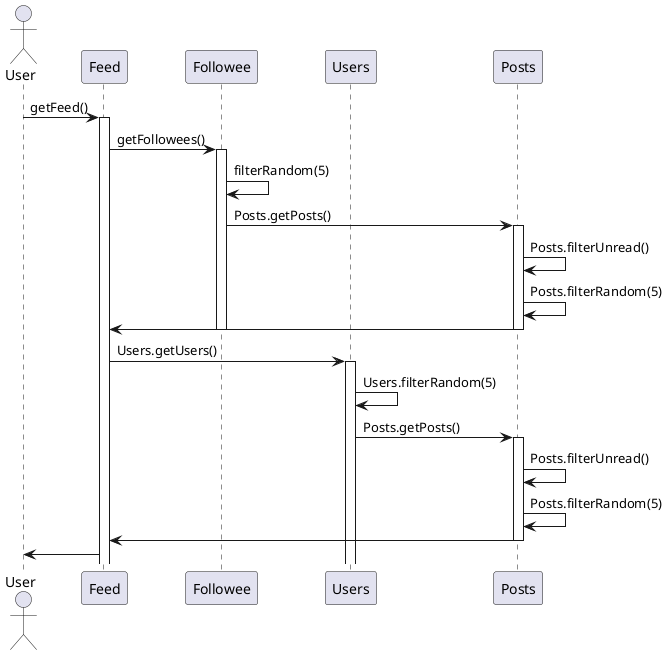 @startuml sequence

' Diagramme de séquance pour l'affichage d'un feed

actor User
participant Feed
participant Followee
participant Users
participant Posts

User -> Feed: getFeed()
activate Feed
Feed -> Followee: getFollowees()
activate Followee
Followee -> Followee:filterRandom(5)
Followee -> Posts: Posts.getPosts()
activate Posts
Posts -> Posts: Posts.filterUnread()
Posts -> Posts: Posts.filterRandom(5)
Posts -> Feed
deactivate Posts
deactivate Followee
Feed -> Users: Users.getUsers()
activate Users
Users -> Users: Users.filterRandom(5)
Users -> Posts: Posts.getPosts()
activate Posts
Posts -> Posts: Posts.filterUnread()
Posts -> Posts: Posts.filterRandom(5)
Posts -> Feed
deactivate Posts
Feed -> User

@enduml